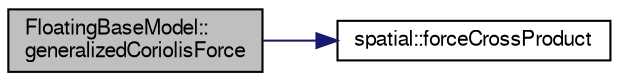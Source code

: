 digraph "FloatingBaseModel::generalizedCoriolisForce"
{
  edge [fontname="FreeSans",fontsize="10",labelfontname="FreeSans",labelfontsize="10"];
  node [fontname="FreeSans",fontsize="10",shape=record];
  rankdir="LR";
  Node1 [label="FloatingBaseModel::\lgeneralizedCoriolisForce",height=0.2,width=0.4,color="black", fillcolor="grey75", style="filled", fontcolor="black"];
  Node1 -> Node2 [color="midnightblue",fontsize="10",style="solid",fontname="FreeSans"];
  Node2 [label="spatial::forceCrossProduct",height=0.2,width=0.4,color="black", fillcolor="white", style="filled",URL="$de/d1a/namespacespatial.html#a705e44e685fd39dbd6c1a9002ae9a344"];
}
